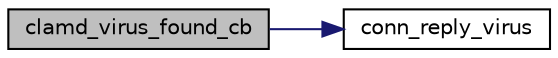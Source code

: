digraph "clamd_virus_found_cb"
{
 // LATEX_PDF_SIZE
  edge [fontname="Helvetica",fontsize="10",labelfontname="Helvetica",labelfontsize="10"];
  node [fontname="Helvetica",fontsize="10",shape=record];
  rankdir="LR";
  Node1 [label="clamd_virus_found_cb",height=0.2,width=0.4,color="black", fillcolor="grey75", style="filled", fontcolor="black",tooltip=" "];
  Node1 -> Node2 [color="midnightblue",fontsize="10",style="solid",fontname="Helvetica"];
  Node2 [label="conn_reply_virus",height=0.2,width=0.4,color="black", fillcolor="white", style="filled",URL="$session_8c.html#ab29acfc241515f8a95759f18f6e8dfed",tooltip=" "];
}
